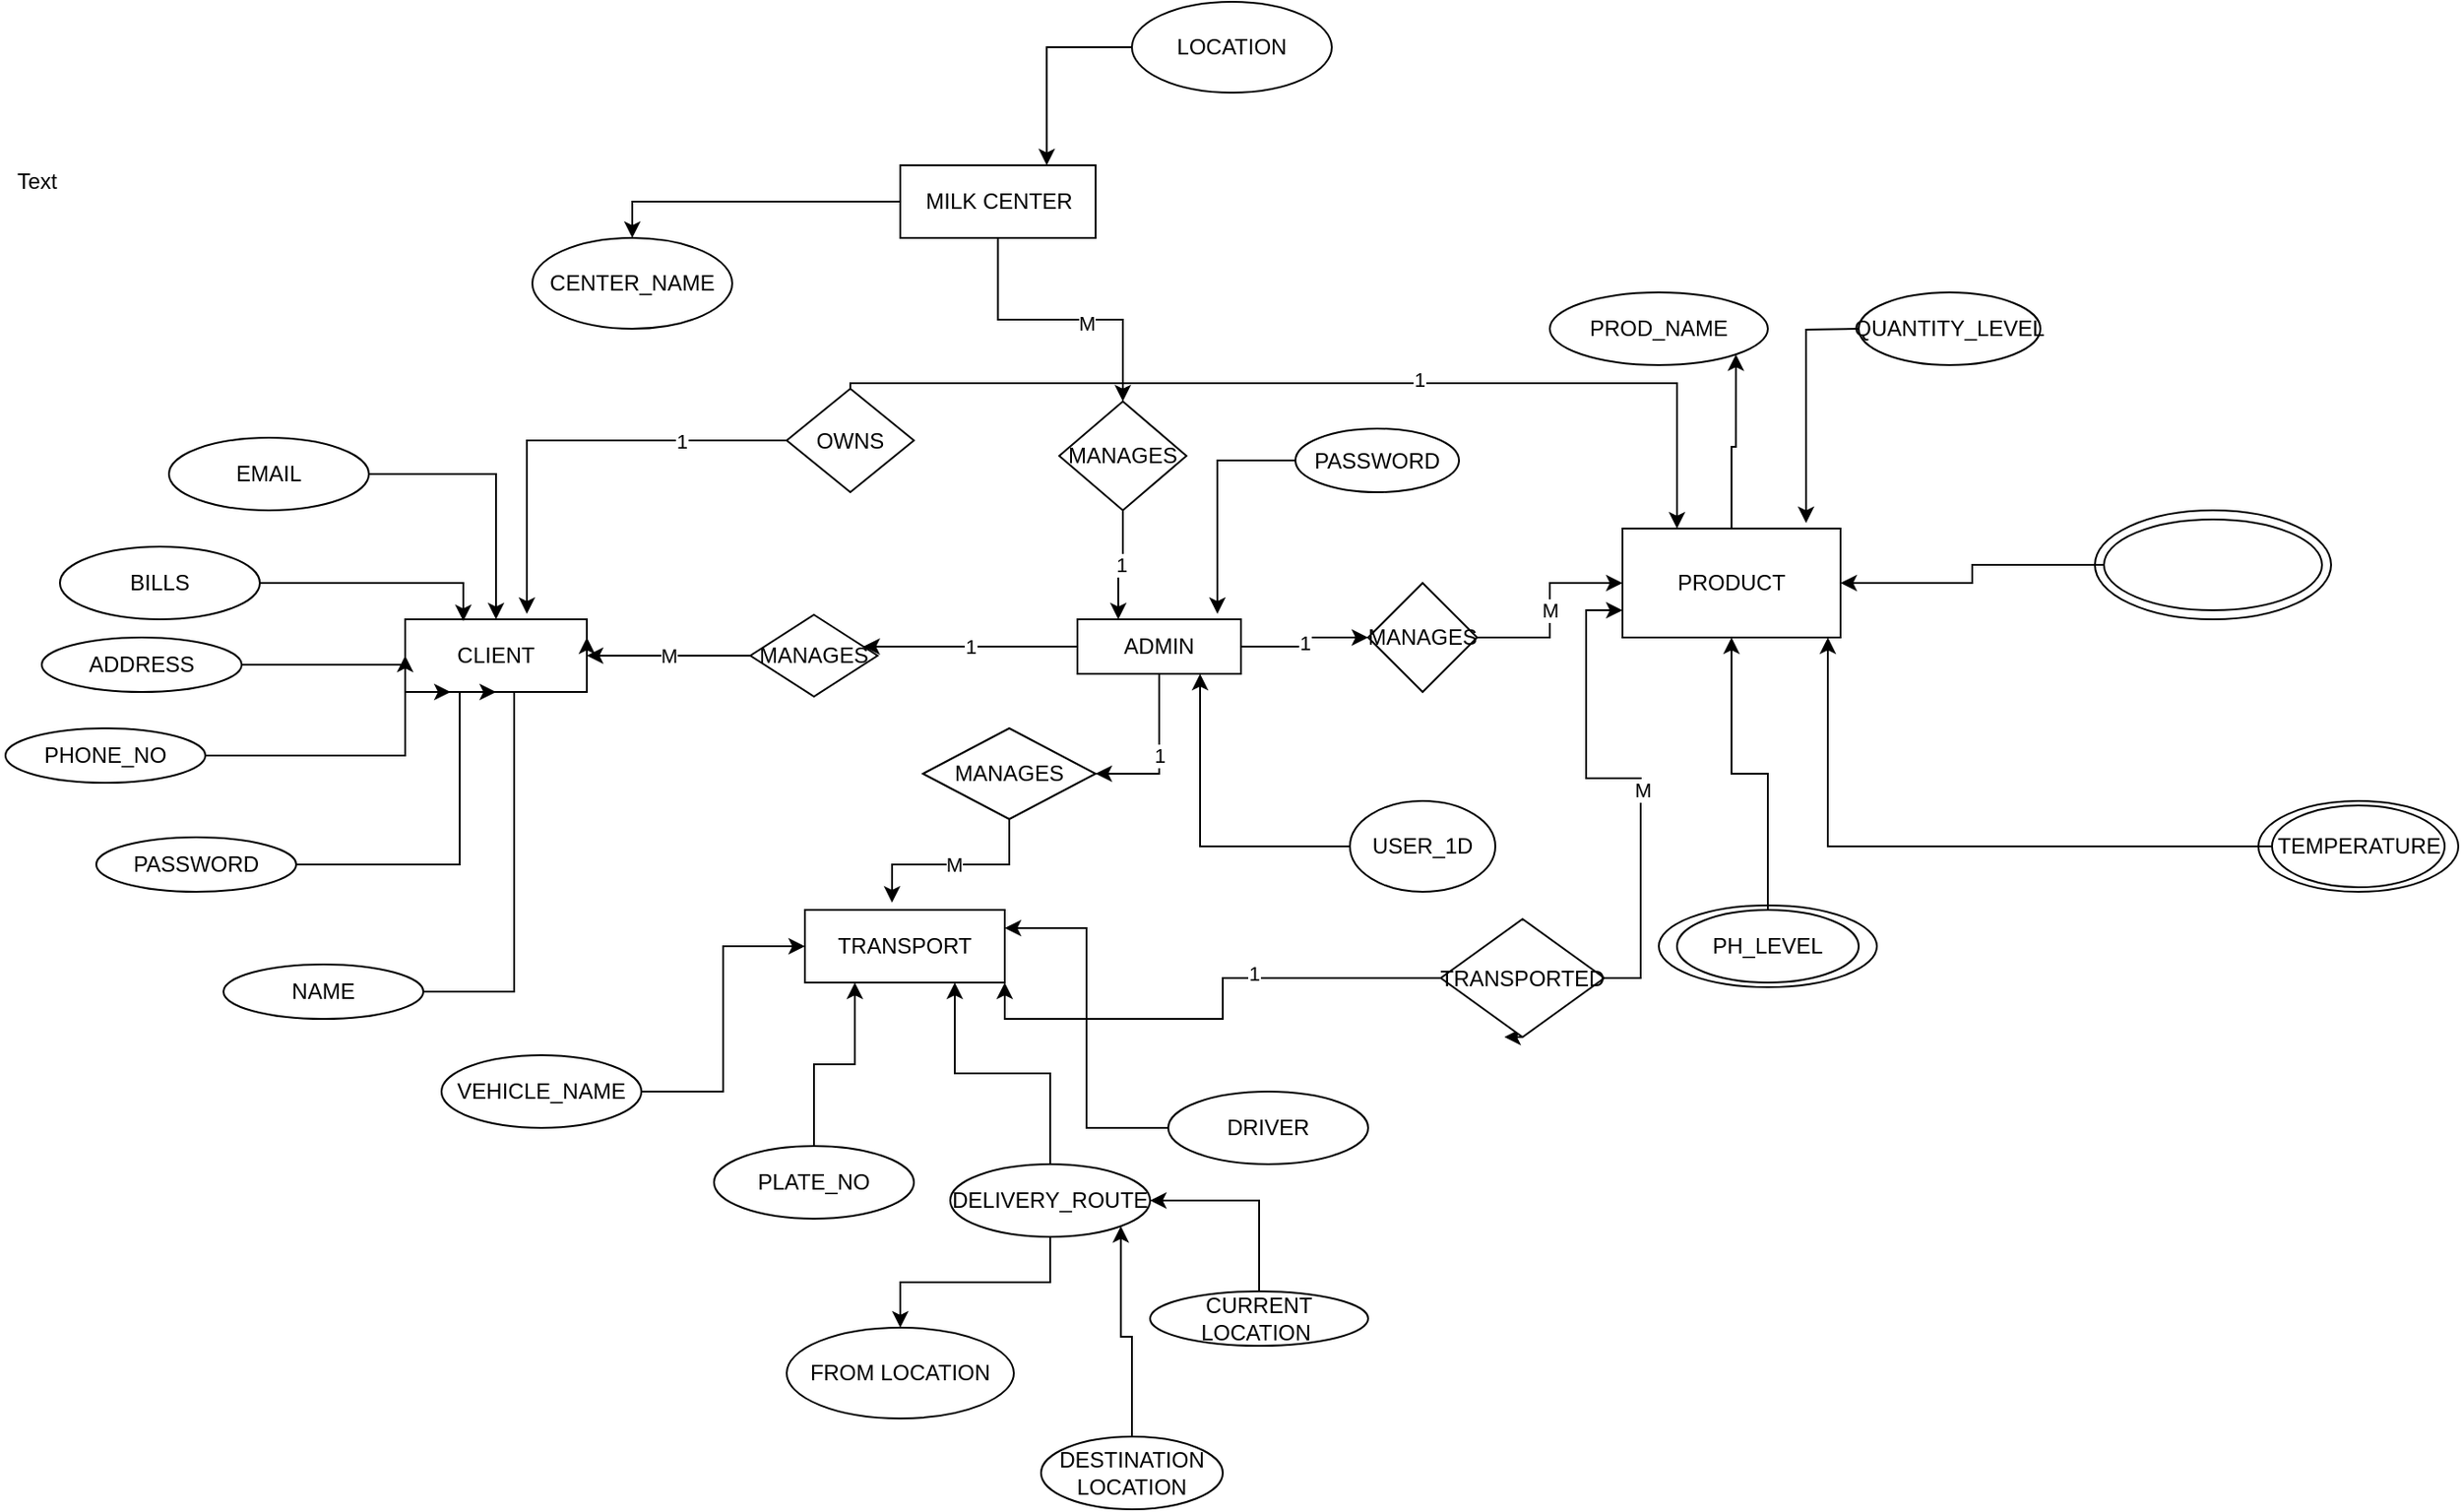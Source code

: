 <mxfile version="13.3.8" type="github">
  <diagram id="U-PU_A3t5DKLCgkuL9bZ" name="updatedERD">
    <mxGraphModel dx="1718" dy="520" grid="1" gridSize="10" guides="1" tooltips="1" connect="1" arrows="1" fold="1" page="1" pageScale="1" pageWidth="850" pageHeight="1100" math="0" shadow="0">
      <root>
        <mxCell id="0" />
        <mxCell id="1" parent="0" />
        <mxCell id="KDYzanzV5KnlVIZs8-1m-27" value="1" style="edgeStyle=orthogonalEdgeStyle;rounded=0;orthogonalLoop=1;jettySize=auto;html=1;" parent="1" source="KDYzanzV5KnlVIZs8-1m-1" target="KDYzanzV5KnlVIZs8-1m-24" edge="1">
          <mxGeometry relative="1" as="geometry">
            <Array as="points">
              <mxPoint x="420" y="455" />
              <mxPoint x="420" y="455" />
            </Array>
          </mxGeometry>
        </mxCell>
        <mxCell id="KDYzanzV5KnlVIZs8-1m-45" value="1" style="edgeStyle=orthogonalEdgeStyle;rounded=0;orthogonalLoop=1;jettySize=auto;html=1;entryX=1;entryY=0.5;entryDx=0;entryDy=0;" parent="1" source="KDYzanzV5KnlVIZs8-1m-1" target="KDYzanzV5KnlVIZs8-1m-41" edge="1">
          <mxGeometry relative="1" as="geometry" />
        </mxCell>
        <mxCell id="KDYzanzV5KnlVIZs8-1m-60" value="1" style="edgeStyle=orthogonalEdgeStyle;rounded=0;orthogonalLoop=1;jettySize=auto;html=1;" parent="1" source="KDYzanzV5KnlVIZs8-1m-1" target="KDYzanzV5KnlVIZs8-1m-58" edge="1">
          <mxGeometry relative="1" as="geometry" />
        </mxCell>
        <mxCell id="KDYzanzV5KnlVIZs8-1m-1" value="ADMIN" style="rounded=0;whiteSpace=wrap;html=1;" parent="1" vertex="1">
          <mxGeometry x="510" y="440" width="90" height="30" as="geometry" />
        </mxCell>
        <mxCell id="KDYzanzV5KnlVIZs8-1m-66" style="edgeStyle=orthogonalEdgeStyle;rounded=0;orthogonalLoop=1;jettySize=auto;html=1;entryX=1;entryY=1;entryDx=0;entryDy=0;" parent="1" source="KDYzanzV5KnlVIZs8-1m-2" target="KDYzanzV5KnlVIZs8-1m-62" edge="1">
          <mxGeometry relative="1" as="geometry" />
        </mxCell>
        <mxCell id="KDYzanzV5KnlVIZs8-1m-2" value="PRODUCT" style="rounded=0;whiteSpace=wrap;html=1;" parent="1" vertex="1">
          <mxGeometry x="810" y="390" width="120" height="60" as="geometry" />
        </mxCell>
        <mxCell id="KDYzanzV5KnlVIZs8-1m-3" value="CLIENT" style="rounded=0;whiteSpace=wrap;html=1;" parent="1" vertex="1">
          <mxGeometry x="140" y="440" width="100" height="40" as="geometry" />
        </mxCell>
        <mxCell id="KDYzanzV5KnlVIZs8-1m-4" value="TRANSPORT" style="rounded=0;whiteSpace=wrap;html=1;" parent="1" vertex="1">
          <mxGeometry x="360" y="600" width="110" height="40" as="geometry" />
        </mxCell>
        <mxCell id="KDYzanzV5KnlVIZs8-1m-55" style="edgeStyle=orthogonalEdgeStyle;rounded=0;orthogonalLoop=1;jettySize=auto;html=1;entryX=0.5;entryY=0;entryDx=0;entryDy=0;" parent="1" source="KDYzanzV5KnlVIZs8-1m-6" target="KDYzanzV5KnlVIZs8-1m-54" edge="1">
          <mxGeometry relative="1" as="geometry" />
        </mxCell>
        <mxCell id="KDYzanzV5KnlVIZs8-1m-81" value="M" style="edgeLabel;html=1;align=center;verticalAlign=middle;resizable=0;points=[];" parent="KDYzanzV5KnlVIZs8-1m-55" vertex="1" connectable="0">
          <mxGeometry x="0.181" y="-2" relative="1" as="geometry">
            <mxPoint as="offset" />
          </mxGeometry>
        </mxCell>
        <mxCell id="KDYzanzV5KnlVIZs8-1m-80" style="edgeStyle=orthogonalEdgeStyle;rounded=0;orthogonalLoop=1;jettySize=auto;html=1;entryX=0.5;entryY=0;entryDx=0;entryDy=0;" parent="1" source="KDYzanzV5KnlVIZs8-1m-6" target="KDYzanzV5KnlVIZs8-1m-49" edge="1">
          <mxGeometry relative="1" as="geometry" />
        </mxCell>
        <mxCell id="KDYzanzV5KnlVIZs8-1m-6" value="MILK CENTER" style="rounded=0;whiteSpace=wrap;html=1;" parent="1" vertex="1">
          <mxGeometry x="412.5" y="190" width="107.5" height="40" as="geometry" />
        </mxCell>
        <mxCell id="KDYzanzV5KnlVIZs8-1m-15" style="edgeStyle=orthogonalEdgeStyle;rounded=0;orthogonalLoop=1;jettySize=auto;html=1;" parent="1" source="KDYzanzV5KnlVIZs8-1m-8" target="KDYzanzV5KnlVIZs8-1m-3" edge="1">
          <mxGeometry relative="1" as="geometry" />
        </mxCell>
        <mxCell id="KDYzanzV5KnlVIZs8-1m-8" value="EMAIL" style="ellipse;whiteSpace=wrap;html=1;" parent="1" vertex="1">
          <mxGeometry x="10" y="340" width="110" height="40" as="geometry" />
        </mxCell>
        <mxCell id="KDYzanzV5KnlVIZs8-1m-16" style="edgeStyle=orthogonalEdgeStyle;rounded=0;orthogonalLoop=1;jettySize=auto;html=1;entryX=0.32;entryY=0.025;entryDx=0;entryDy=0;entryPerimeter=0;" parent="1" source="KDYzanzV5KnlVIZs8-1m-9" target="KDYzanzV5KnlVIZs8-1m-3" edge="1">
          <mxGeometry relative="1" as="geometry" />
        </mxCell>
        <mxCell id="KDYzanzV5KnlVIZs8-1m-9" value="BILLS" style="ellipse;whiteSpace=wrap;html=1;" parent="1" vertex="1">
          <mxGeometry x="-50" y="400" width="110" height="40" as="geometry" />
        </mxCell>
        <mxCell id="KDYzanzV5KnlVIZs8-1m-17" style="edgeStyle=orthogonalEdgeStyle;rounded=0;orthogonalLoop=1;jettySize=auto;html=1;entryX=0;entryY=0.5;entryDx=0;entryDy=0;" parent="1" source="KDYzanzV5KnlVIZs8-1m-10" target="KDYzanzV5KnlVIZs8-1m-3" edge="1">
          <mxGeometry relative="1" as="geometry">
            <Array as="points">
              <mxPoint x="140" y="465" />
            </Array>
          </mxGeometry>
        </mxCell>
        <mxCell id="KDYzanzV5KnlVIZs8-1m-10" value="ADDRESS" style="ellipse;whiteSpace=wrap;html=1;" parent="1" vertex="1">
          <mxGeometry x="-60" y="450" width="110" height="30" as="geometry" />
        </mxCell>
        <mxCell id="KDYzanzV5KnlVIZs8-1m-18" style="edgeStyle=orthogonalEdgeStyle;rounded=0;orthogonalLoop=1;jettySize=auto;html=1;entryX=0.25;entryY=1;entryDx=0;entryDy=0;" parent="1" source="KDYzanzV5KnlVIZs8-1m-11" target="KDYzanzV5KnlVIZs8-1m-3" edge="1">
          <mxGeometry relative="1" as="geometry">
            <Array as="points">
              <mxPoint x="140" y="515" />
              <mxPoint x="140" y="480" />
            </Array>
          </mxGeometry>
        </mxCell>
        <mxCell id="KDYzanzV5KnlVIZs8-1m-11" value="PHONE_NO" style="ellipse;whiteSpace=wrap;html=1;" parent="1" vertex="1">
          <mxGeometry x="-80" y="500" width="110" height="30" as="geometry" />
        </mxCell>
        <mxCell id="KDYzanzV5KnlVIZs8-1m-19" style="edgeStyle=orthogonalEdgeStyle;rounded=0;orthogonalLoop=1;jettySize=auto;html=1;entryX=0.5;entryY=1;entryDx=0;entryDy=0;" parent="1" source="KDYzanzV5KnlVIZs8-1m-12" target="KDYzanzV5KnlVIZs8-1m-3" edge="1">
          <mxGeometry relative="1" as="geometry">
            <Array as="points">
              <mxPoint x="170" y="575" />
              <mxPoint x="170" y="480" />
            </Array>
          </mxGeometry>
        </mxCell>
        <mxCell id="KDYzanzV5KnlVIZs8-1m-12" value="PASSWORD" style="ellipse;whiteSpace=wrap;html=1;" parent="1" vertex="1">
          <mxGeometry x="-30" y="560" width="110" height="30" as="geometry" />
        </mxCell>
        <mxCell id="KDYzanzV5KnlVIZs8-1m-23" style="edgeStyle=orthogonalEdgeStyle;rounded=0;orthogonalLoop=1;jettySize=auto;html=1;" parent="1" source="KDYzanzV5KnlVIZs8-1m-13" edge="1">
          <mxGeometry relative="1" as="geometry">
            <mxPoint x="240" y="450" as="targetPoint" />
            <Array as="points">
              <mxPoint x="200" y="645" />
              <mxPoint x="200" y="480" />
              <mxPoint x="240" y="480" />
            </Array>
          </mxGeometry>
        </mxCell>
        <mxCell id="KDYzanzV5KnlVIZs8-1m-13" value="NAME" style="ellipse;whiteSpace=wrap;html=1;" parent="1" vertex="1">
          <mxGeometry x="40" y="630" width="110" height="30" as="geometry" />
        </mxCell>
        <mxCell id="KDYzanzV5KnlVIZs8-1m-25" value="M" style="edgeStyle=orthogonalEdgeStyle;rounded=0;orthogonalLoop=1;jettySize=auto;html=1;" parent="1" source="KDYzanzV5KnlVIZs8-1m-24" target="KDYzanzV5KnlVIZs8-1m-3" edge="1">
          <mxGeometry relative="1" as="geometry" />
        </mxCell>
        <mxCell id="KDYzanzV5KnlVIZs8-1m-24" value="MANAGES" style="rhombus;whiteSpace=wrap;html=1;" parent="1" vertex="1">
          <mxGeometry x="330" y="437.5" width="70" height="45" as="geometry" />
        </mxCell>
        <mxCell id="KDYzanzV5KnlVIZs8-1m-33" style="edgeStyle=orthogonalEdgeStyle;rounded=0;orthogonalLoop=1;jettySize=auto;html=1;entryX=0;entryY=0.5;entryDx=0;entryDy=0;" parent="1" source="KDYzanzV5KnlVIZs8-1m-28" target="KDYzanzV5KnlVIZs8-1m-4" edge="1">
          <mxGeometry relative="1" as="geometry" />
        </mxCell>
        <mxCell id="KDYzanzV5KnlVIZs8-1m-28" value="VEHICLE_NAME" style="ellipse;whiteSpace=wrap;html=1;" parent="1" vertex="1">
          <mxGeometry x="160" y="680" width="110" height="40" as="geometry" />
        </mxCell>
        <mxCell id="KDYzanzV5KnlVIZs8-1m-34" style="edgeStyle=orthogonalEdgeStyle;rounded=0;orthogonalLoop=1;jettySize=auto;html=1;entryX=0.25;entryY=1;entryDx=0;entryDy=0;" parent="1" source="KDYzanzV5KnlVIZs8-1m-29" target="KDYzanzV5KnlVIZs8-1m-4" edge="1">
          <mxGeometry relative="1" as="geometry" />
        </mxCell>
        <mxCell id="KDYzanzV5KnlVIZs8-1m-29" value="PLATE_NO" style="ellipse;whiteSpace=wrap;html=1;" parent="1" vertex="1">
          <mxGeometry x="310" y="730" width="110" height="40" as="geometry" />
        </mxCell>
        <mxCell id="KDYzanzV5KnlVIZs8-1m-40" style="edgeStyle=orthogonalEdgeStyle;rounded=0;orthogonalLoop=1;jettySize=auto;html=1;entryX=0.75;entryY=1;entryDx=0;entryDy=0;" parent="1" source="KDYzanzV5KnlVIZs8-1m-30" target="KDYzanzV5KnlVIZs8-1m-4" edge="1">
          <mxGeometry relative="1" as="geometry" />
        </mxCell>
        <mxCell id="BvDbilABgeJx4b24IBEB-25" style="edgeStyle=orthogonalEdgeStyle;rounded=0;orthogonalLoop=1;jettySize=auto;html=1;" edge="1" parent="1" source="KDYzanzV5KnlVIZs8-1m-30" target="BvDbilABgeJx4b24IBEB-23">
          <mxGeometry relative="1" as="geometry" />
        </mxCell>
        <mxCell id="KDYzanzV5KnlVIZs8-1m-30" value="DELIVERY_ROUTE" style="ellipse;whiteSpace=wrap;html=1;" parent="1" vertex="1">
          <mxGeometry x="440" y="740" width="110" height="40" as="geometry" />
        </mxCell>
        <mxCell id="KDYzanzV5KnlVIZs8-1m-39" style="edgeStyle=orthogonalEdgeStyle;rounded=0;orthogonalLoop=1;jettySize=auto;html=1;entryX=1;entryY=0.25;entryDx=0;entryDy=0;" parent="1" source="KDYzanzV5KnlVIZs8-1m-31" target="KDYzanzV5KnlVIZs8-1m-4" edge="1">
          <mxGeometry relative="1" as="geometry" />
        </mxCell>
        <mxCell id="KDYzanzV5KnlVIZs8-1m-31" value="DRIVER" style="ellipse;whiteSpace=wrap;html=1;" parent="1" vertex="1">
          <mxGeometry x="560" y="700" width="110" height="40" as="geometry" />
        </mxCell>
        <mxCell id="KDYzanzV5KnlVIZs8-1m-42" value="M" style="edgeStyle=orthogonalEdgeStyle;rounded=0;orthogonalLoop=1;jettySize=auto;html=1;entryX=0.436;entryY=-0.1;entryDx=0;entryDy=0;entryPerimeter=0;" parent="1" source="KDYzanzV5KnlVIZs8-1m-41" target="KDYzanzV5KnlVIZs8-1m-4" edge="1">
          <mxGeometry relative="1" as="geometry" />
        </mxCell>
        <mxCell id="KDYzanzV5KnlVIZs8-1m-41" value="MANAGES" style="rhombus;whiteSpace=wrap;html=1;" parent="1" vertex="1">
          <mxGeometry x="425" y="500" width="95" height="50" as="geometry" />
        </mxCell>
        <mxCell id="KDYzanzV5KnlVIZs8-1m-49" value="CENTER_NAME" style="ellipse;whiteSpace=wrap;html=1;" parent="1" vertex="1">
          <mxGeometry x="210" y="230" width="110" height="50" as="geometry" />
        </mxCell>
        <mxCell id="KDYzanzV5KnlVIZs8-1m-53" style="edgeStyle=orthogonalEdgeStyle;rounded=0;orthogonalLoop=1;jettySize=auto;html=1;entryX=0.75;entryY=0;entryDx=0;entryDy=0;" parent="1" source="KDYzanzV5KnlVIZs8-1m-50" target="KDYzanzV5KnlVIZs8-1m-6" edge="1">
          <mxGeometry relative="1" as="geometry" />
        </mxCell>
        <mxCell id="KDYzanzV5KnlVIZs8-1m-50" value="LOCATION" style="ellipse;whiteSpace=wrap;html=1;" parent="1" vertex="1">
          <mxGeometry x="540" y="100" width="110" height="50" as="geometry" />
        </mxCell>
        <mxCell id="KDYzanzV5KnlVIZs8-1m-56" value="1" style="edgeStyle=orthogonalEdgeStyle;rounded=0;orthogonalLoop=1;jettySize=auto;html=1;entryX=0.25;entryY=0;entryDx=0;entryDy=0;" parent="1" source="KDYzanzV5KnlVIZs8-1m-54" target="KDYzanzV5KnlVIZs8-1m-1" edge="1">
          <mxGeometry relative="1" as="geometry" />
        </mxCell>
        <mxCell id="KDYzanzV5KnlVIZs8-1m-54" value="MANAGES" style="rhombus;whiteSpace=wrap;html=1;" parent="1" vertex="1">
          <mxGeometry x="500" y="320" width="70" height="60" as="geometry" />
        </mxCell>
        <mxCell id="KDYzanzV5KnlVIZs8-1m-61" value="M" style="edgeStyle=orthogonalEdgeStyle;rounded=0;orthogonalLoop=1;jettySize=auto;html=1;" parent="1" source="KDYzanzV5KnlVIZs8-1m-58" target="KDYzanzV5KnlVIZs8-1m-2" edge="1">
          <mxGeometry relative="1" as="geometry" />
        </mxCell>
        <mxCell id="KDYzanzV5KnlVIZs8-1m-58" value="MANAGES" style="rhombus;whiteSpace=wrap;html=1;" parent="1" vertex="1">
          <mxGeometry x="670" y="420" width="60" height="60" as="geometry" />
        </mxCell>
        <mxCell id="KDYzanzV5KnlVIZs8-1m-62" value="PROD_NAME" style="ellipse;whiteSpace=wrap;html=1;" parent="1" vertex="1">
          <mxGeometry x="770" y="260" width="120" height="40" as="geometry" />
        </mxCell>
        <mxCell id="KDYzanzV5KnlVIZs8-1m-67" style="edgeStyle=orthogonalEdgeStyle;rounded=0;orthogonalLoop=1;jettySize=auto;html=1;entryX=0.842;entryY=-0.05;entryDx=0;entryDy=0;entryPerimeter=0;" parent="1" target="KDYzanzV5KnlVIZs8-1m-2" edge="1">
          <mxGeometry relative="1" as="geometry">
            <mxPoint x="940" y="280" as="sourcePoint" />
          </mxGeometry>
        </mxCell>
        <mxCell id="KDYzanzV5KnlVIZs8-1m-70" value="QUANTITY_LEVEL" style="ellipse;whiteSpace=wrap;html=1;" parent="1" vertex="1">
          <mxGeometry x="940" y="260" width="100" height="40" as="geometry" />
        </mxCell>
        <mxCell id="KDYzanzV5KnlVIZs8-1m-83" style="edgeStyle=orthogonalEdgeStyle;rounded=0;orthogonalLoop=1;jettySize=auto;html=1;entryX=0.75;entryY=1;entryDx=0;entryDy=0;" parent="1" source="KDYzanzV5KnlVIZs8-1m-82" target="KDYzanzV5KnlVIZs8-1m-1" edge="1">
          <mxGeometry relative="1" as="geometry" />
        </mxCell>
        <mxCell id="KDYzanzV5KnlVIZs8-1m-82" value="USER_1D" style="ellipse;whiteSpace=wrap;html=1;" parent="1" vertex="1">
          <mxGeometry x="660" y="540" width="80" height="50" as="geometry" />
        </mxCell>
        <mxCell id="KDYzanzV5KnlVIZs8-1m-85" style="edgeStyle=orthogonalEdgeStyle;rounded=0;orthogonalLoop=1;jettySize=auto;html=1;entryX=0.856;entryY=-0.1;entryDx=0;entryDy=0;entryPerimeter=0;" parent="1" source="KDYzanzV5KnlVIZs8-1m-84" target="KDYzanzV5KnlVIZs8-1m-1" edge="1">
          <mxGeometry relative="1" as="geometry" />
        </mxCell>
        <mxCell id="KDYzanzV5KnlVIZs8-1m-84" value="PASSWORD" style="ellipse;whiteSpace=wrap;html=1;" parent="1" vertex="1">
          <mxGeometry x="630" y="335" width="90" height="35" as="geometry" />
        </mxCell>
        <mxCell id="BvDbilABgeJx4b24IBEB-1" value="Text" style="text;html=1;align=center;verticalAlign=middle;resizable=0;points=[];autosize=1;" vertex="1" parent="1">
          <mxGeometry x="-83" y="189" width="40" height="20" as="geometry" />
        </mxCell>
        <mxCell id="BvDbilABgeJx4b24IBEB-3" value="" style="ellipse;whiteSpace=wrap;html=1;" vertex="1" parent="1">
          <mxGeometry x="830" y="597.5" width="120" height="45" as="geometry" />
        </mxCell>
        <mxCell id="BvDbilABgeJx4b24IBEB-5" style="edgeStyle=orthogonalEdgeStyle;rounded=0;orthogonalLoop=1;jettySize=auto;html=1;" edge="1" parent="1" source="BvDbilABgeJx4b24IBEB-4" target="KDYzanzV5KnlVIZs8-1m-2">
          <mxGeometry relative="1" as="geometry" />
        </mxCell>
        <mxCell id="BvDbilABgeJx4b24IBEB-4" value="PH_LEVEL" style="ellipse;whiteSpace=wrap;html=1;" vertex="1" parent="1">
          <mxGeometry x="840" y="600" width="100" height="40" as="geometry" />
        </mxCell>
        <mxCell id="BvDbilABgeJx4b24IBEB-6" value="" style="ellipse;whiteSpace=wrap;html=1;" vertex="1" parent="1">
          <mxGeometry x="1160" y="540" width="110" height="50" as="geometry" />
        </mxCell>
        <mxCell id="BvDbilABgeJx4b24IBEB-8" style="edgeStyle=orthogonalEdgeStyle;rounded=0;orthogonalLoop=1;jettySize=auto;html=1;entryX=0.942;entryY=1;entryDx=0;entryDy=0;entryPerimeter=0;" edge="1" parent="1" source="BvDbilABgeJx4b24IBEB-7" target="KDYzanzV5KnlVIZs8-1m-2">
          <mxGeometry relative="1" as="geometry" />
        </mxCell>
        <mxCell id="BvDbilABgeJx4b24IBEB-7" value="TEMPERATURE" style="ellipse;whiteSpace=wrap;html=1;" vertex="1" parent="1">
          <mxGeometry x="1167.5" y="542.5" width="95" height="45" as="geometry" />
        </mxCell>
        <mxCell id="BvDbilABgeJx4b24IBEB-9" value="" style="ellipse;whiteSpace=wrap;html=1;" vertex="1" parent="1">
          <mxGeometry x="1070" y="380" width="130" height="60" as="geometry" />
        </mxCell>
        <mxCell id="BvDbilABgeJx4b24IBEB-11" style="edgeStyle=orthogonalEdgeStyle;rounded=0;orthogonalLoop=1;jettySize=auto;html=1;" edge="1" parent="1" source="BvDbilABgeJx4b24IBEB-10" target="KDYzanzV5KnlVIZs8-1m-2">
          <mxGeometry relative="1" as="geometry" />
        </mxCell>
        <mxCell id="BvDbilABgeJx4b24IBEB-10" value="" style="ellipse;whiteSpace=wrap;html=1;" vertex="1" parent="1">
          <mxGeometry x="1075" y="385" width="120" height="50" as="geometry" />
        </mxCell>
        <mxCell id="BvDbilABgeJx4b24IBEB-13" style="edgeStyle=orthogonalEdgeStyle;rounded=0;orthogonalLoop=1;jettySize=auto;html=1;entryX=0.67;entryY=-0.075;entryDx=0;entryDy=0;entryPerimeter=0;" edge="1" parent="1" source="BvDbilABgeJx4b24IBEB-12" target="KDYzanzV5KnlVIZs8-1m-3">
          <mxGeometry relative="1" as="geometry" />
        </mxCell>
        <mxCell id="BvDbilABgeJx4b24IBEB-15" value="1" style="edgeLabel;html=1;align=center;verticalAlign=middle;resizable=0;points=[];" vertex="1" connectable="0" parent="BvDbilABgeJx4b24IBEB-13">
          <mxGeometry x="-0.514" relative="1" as="geometry">
            <mxPoint as="offset" />
          </mxGeometry>
        </mxCell>
        <mxCell id="BvDbilABgeJx4b24IBEB-14" style="edgeStyle=orthogonalEdgeStyle;rounded=0;orthogonalLoop=1;jettySize=auto;html=1;entryX=0.25;entryY=0;entryDx=0;entryDy=0;" edge="1" parent="1" source="BvDbilABgeJx4b24IBEB-12" target="KDYzanzV5KnlVIZs8-1m-2">
          <mxGeometry relative="1" as="geometry">
            <Array as="points">
              <mxPoint x="385" y="310" />
              <mxPoint x="840" y="310" />
            </Array>
          </mxGeometry>
        </mxCell>
        <mxCell id="BvDbilABgeJx4b24IBEB-16" value="1" style="edgeLabel;html=1;align=center;verticalAlign=middle;resizable=0;points=[];" vertex="1" connectable="0" parent="BvDbilABgeJx4b24IBEB-14">
          <mxGeometry x="0.175" y="2" relative="1" as="geometry">
            <mxPoint as="offset" />
          </mxGeometry>
        </mxCell>
        <mxCell id="BvDbilABgeJx4b24IBEB-12" value="OWNS" style="rhombus;whiteSpace=wrap;html=1;" vertex="1" parent="1">
          <mxGeometry x="350" y="313" width="70" height="57" as="geometry" />
        </mxCell>
        <mxCell id="BvDbilABgeJx4b24IBEB-18" style="edgeStyle=orthogonalEdgeStyle;rounded=0;orthogonalLoop=1;jettySize=auto;html=1;entryX=0;entryY=0.75;entryDx=0;entryDy=0;" edge="1" parent="1" source="BvDbilABgeJx4b24IBEB-17" target="KDYzanzV5KnlVIZs8-1m-2">
          <mxGeometry relative="1" as="geometry" />
        </mxCell>
        <mxCell id="BvDbilABgeJx4b24IBEB-22" value="M" style="edgeLabel;html=1;align=center;verticalAlign=middle;resizable=0;points=[];" vertex="1" connectable="0" parent="BvDbilABgeJx4b24IBEB-18">
          <mxGeometry x="-0.086" y="-1" relative="1" as="geometry">
            <mxPoint y="1" as="offset" />
          </mxGeometry>
        </mxCell>
        <mxCell id="BvDbilABgeJx4b24IBEB-19" style="edgeStyle=orthogonalEdgeStyle;rounded=0;orthogonalLoop=1;jettySize=auto;html=1;entryX=1;entryY=1;entryDx=0;entryDy=0;" edge="1" parent="1" source="BvDbilABgeJx4b24IBEB-17" target="KDYzanzV5KnlVIZs8-1m-4">
          <mxGeometry relative="1" as="geometry" />
        </mxCell>
        <mxCell id="BvDbilABgeJx4b24IBEB-21" value="1" style="edgeLabel;html=1;align=center;verticalAlign=middle;resizable=0;points=[];" vertex="1" connectable="0" parent="BvDbilABgeJx4b24IBEB-19">
          <mxGeometry x="-0.271" y="-3" relative="1" as="geometry">
            <mxPoint as="offset" />
          </mxGeometry>
        </mxCell>
        <mxCell id="BvDbilABgeJx4b24IBEB-20" style="edgeStyle=orthogonalEdgeStyle;rounded=0;orthogonalLoop=1;jettySize=auto;html=1;exitX=0.5;exitY=1;exitDx=0;exitDy=0;" edge="1" parent="1" source="BvDbilABgeJx4b24IBEB-17">
          <mxGeometry relative="1" as="geometry">
            <mxPoint x="745" y="670" as="targetPoint" />
          </mxGeometry>
        </mxCell>
        <mxCell id="BvDbilABgeJx4b24IBEB-17" value="TRANSPORTED" style="rhombus;whiteSpace=wrap;html=1;" vertex="1" parent="1">
          <mxGeometry x="710" y="605" width="90" height="65" as="geometry" />
        </mxCell>
        <mxCell id="BvDbilABgeJx4b24IBEB-23" value="FROM LOCATION" style="ellipse;whiteSpace=wrap;html=1;" vertex="1" parent="1">
          <mxGeometry x="350" y="830" width="125" height="50" as="geometry" />
        </mxCell>
        <mxCell id="BvDbilABgeJx4b24IBEB-27" style="edgeStyle=orthogonalEdgeStyle;rounded=0;orthogonalLoop=1;jettySize=auto;html=1;entryX=1;entryY=0.5;entryDx=0;entryDy=0;" edge="1" parent="1" source="BvDbilABgeJx4b24IBEB-24" target="KDYzanzV5KnlVIZs8-1m-30">
          <mxGeometry relative="1" as="geometry" />
        </mxCell>
        <mxCell id="BvDbilABgeJx4b24IBEB-24" value="CURRENT LOCATION&amp;nbsp;" style="ellipse;whiteSpace=wrap;html=1;" vertex="1" parent="1">
          <mxGeometry x="550" y="810" width="120" height="30" as="geometry" />
        </mxCell>
        <mxCell id="BvDbilABgeJx4b24IBEB-29" style="edgeStyle=orthogonalEdgeStyle;rounded=0;orthogonalLoop=1;jettySize=auto;html=1;entryX=1;entryY=1;entryDx=0;entryDy=0;" edge="1" parent="1" source="BvDbilABgeJx4b24IBEB-28" target="KDYzanzV5KnlVIZs8-1m-30">
          <mxGeometry relative="1" as="geometry" />
        </mxCell>
        <mxCell id="BvDbilABgeJx4b24IBEB-28" value="DESTINATION LOCATION" style="ellipse;whiteSpace=wrap;html=1;" vertex="1" parent="1">
          <mxGeometry x="490" y="890" width="100" height="40" as="geometry" />
        </mxCell>
      </root>
    </mxGraphModel>
  </diagram>
</mxfile>
